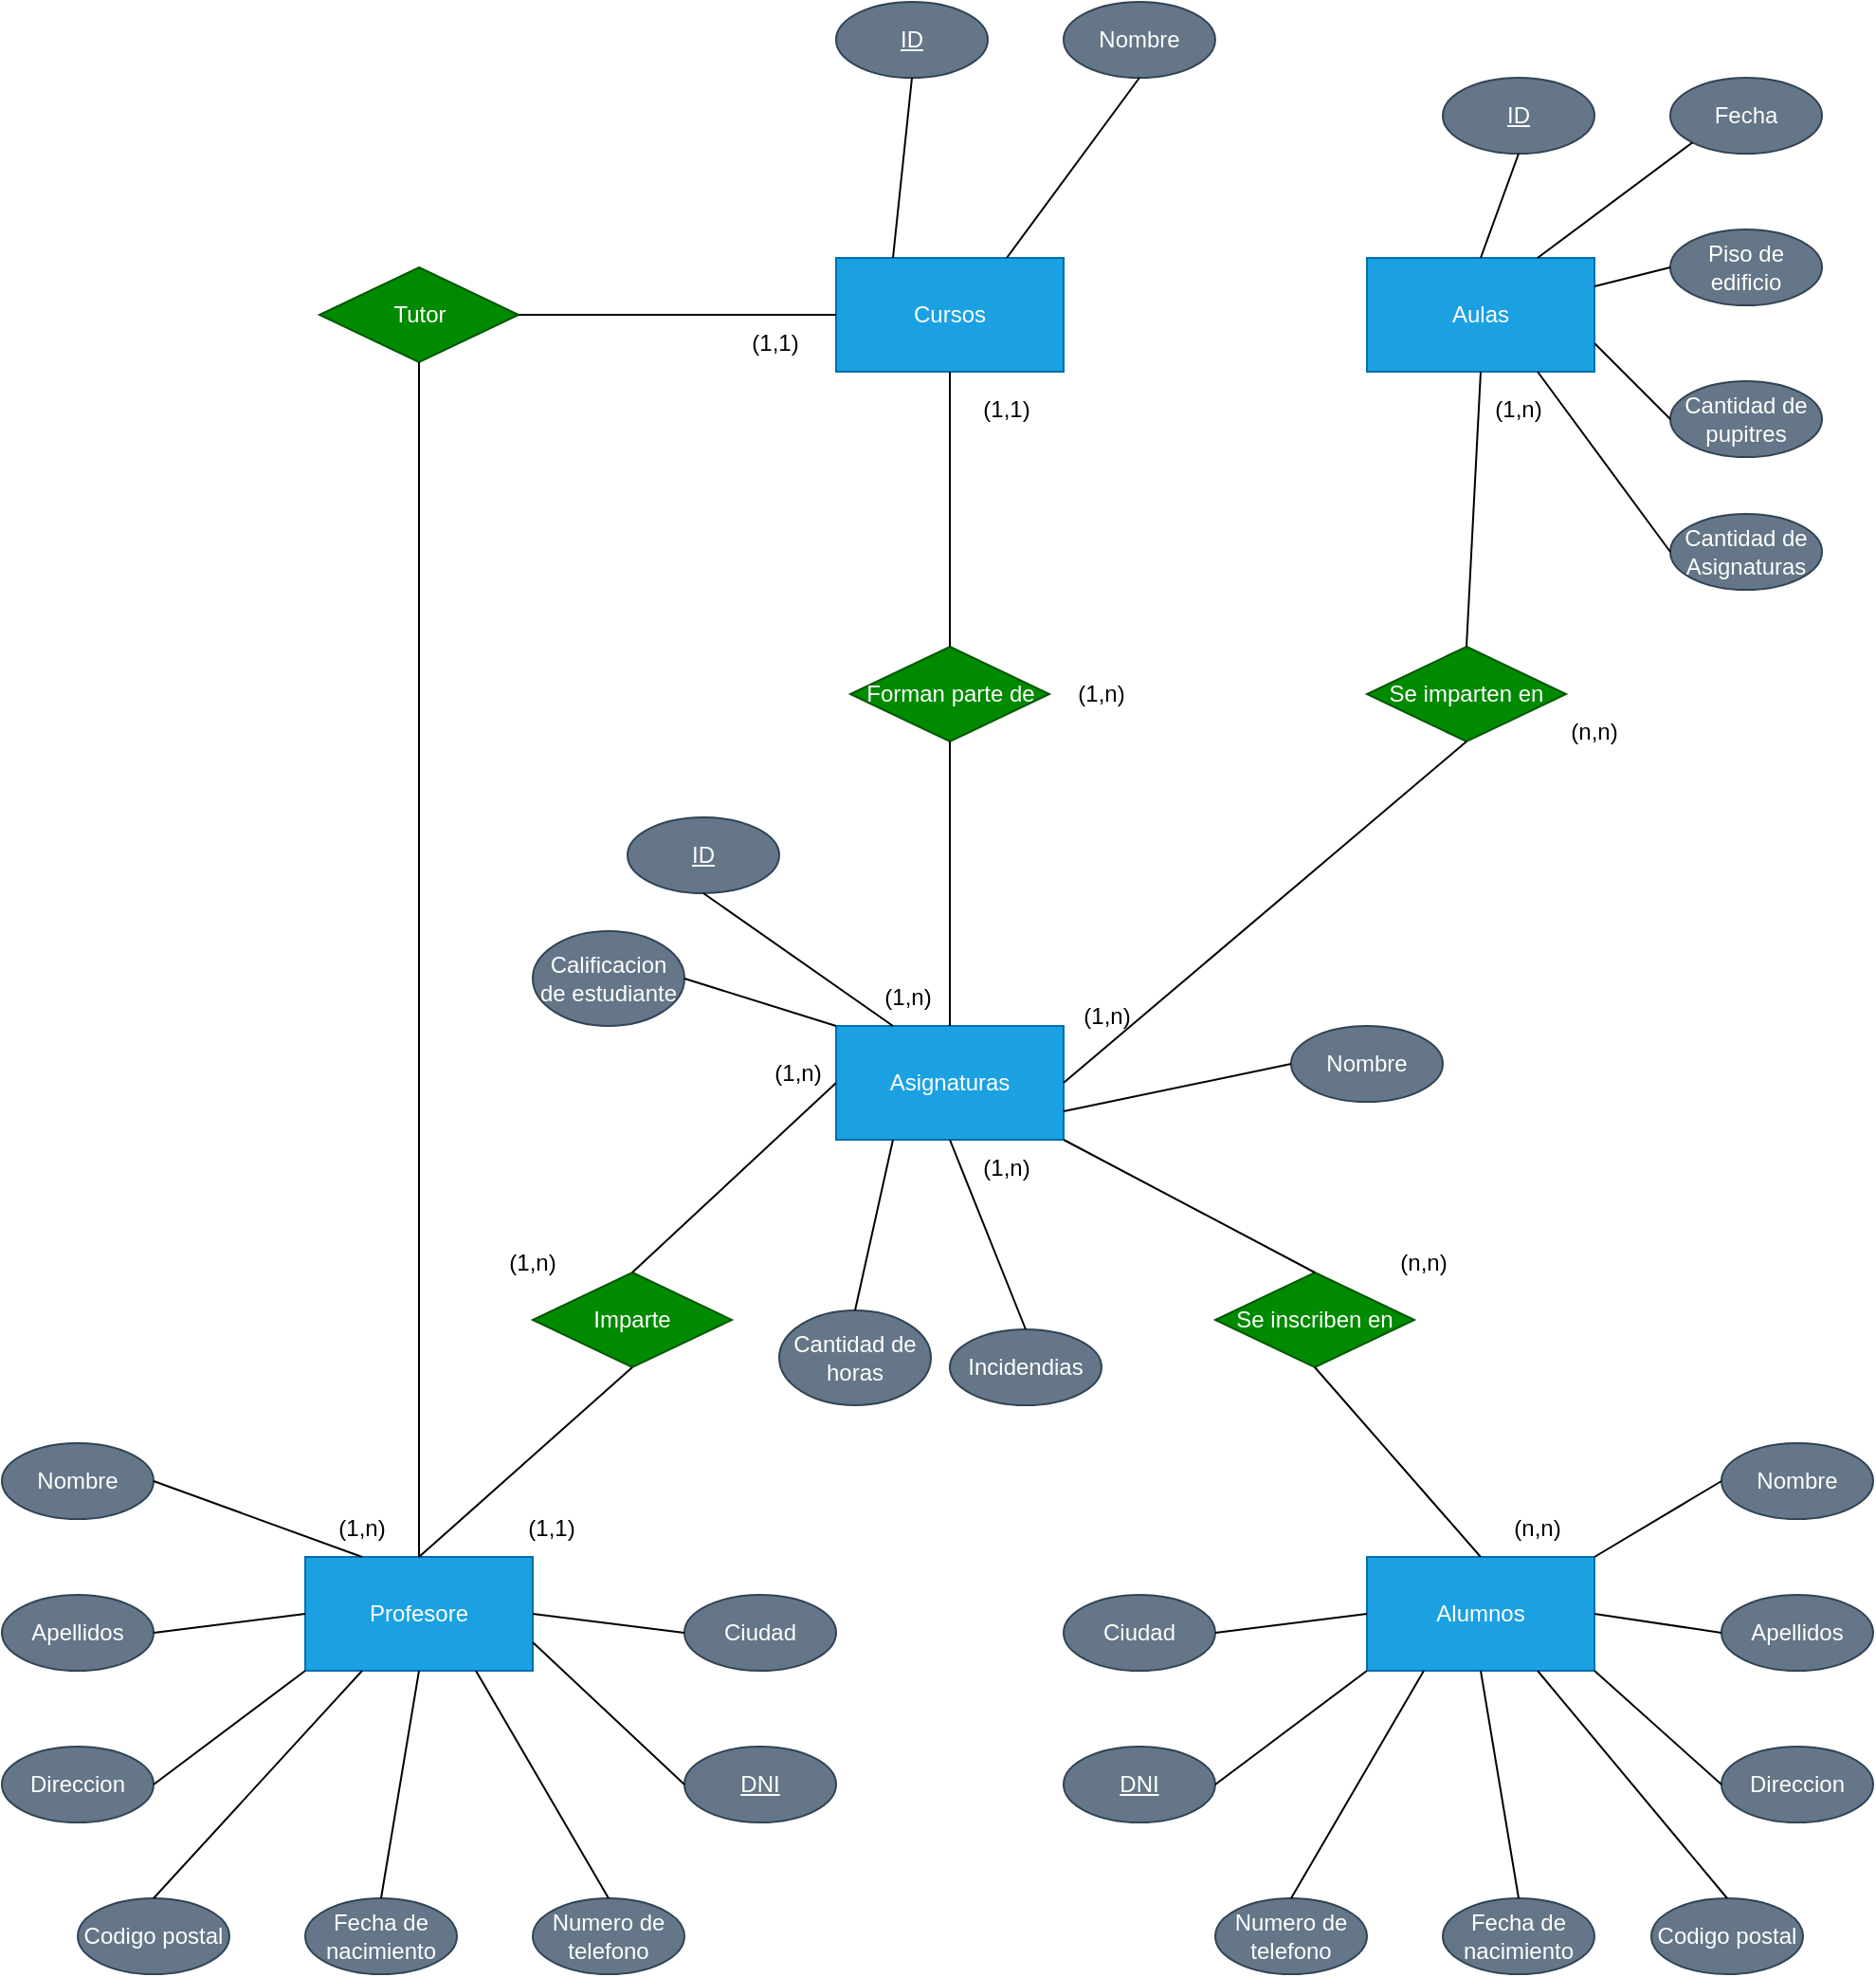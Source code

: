<mxfile version="24.7.17">
  <diagram name="Página-1" id="7uKCbXzOJTRZ5P6tSk4I">
    <mxGraphModel dx="2876" dy="2363" grid="1" gridSize="10" guides="1" tooltips="1" connect="1" arrows="1" fold="1" page="1" pageScale="1" pageWidth="827" pageHeight="1169" math="0" shadow="0">
      <root>
        <mxCell id="0" />
        <mxCell id="1" parent="0" />
        <mxCell id="kzLa3HFvVIvi1zcfvjz1-1" value="Profesore" style="rounded=0;whiteSpace=wrap;html=1;fillColor=#1ba1e2;fontColor=#ffffff;strokeColor=#006EAF;" parent="1" vertex="1">
          <mxGeometry x="80" y="220" width="120" height="60" as="geometry" />
        </mxCell>
        <mxCell id="kzLa3HFvVIvi1zcfvjz1-2" value="Asignaturas" style="rounded=0;whiteSpace=wrap;html=1;fillColor=#1ba1e2;fontColor=#ffffff;strokeColor=#006EAF;" parent="1" vertex="1">
          <mxGeometry x="360" y="-60" width="120" height="60" as="geometry" />
        </mxCell>
        <mxCell id="kzLa3HFvVIvi1zcfvjz1-3" value="Alumnos" style="rounded=0;whiteSpace=wrap;html=1;fillColor=#1ba1e2;fontColor=#ffffff;strokeColor=#006EAF;" parent="1" vertex="1">
          <mxGeometry x="640" y="220" width="120" height="60" as="geometry" />
        </mxCell>
        <mxCell id="kzLa3HFvVIvi1zcfvjz1-4" value="Cursos" style="rounded=0;whiteSpace=wrap;html=1;fillColor=#1ba1e2;fontColor=#ffffff;strokeColor=#006EAF;" parent="1" vertex="1">
          <mxGeometry x="360" y="-465" width="120" height="60" as="geometry" />
        </mxCell>
        <mxCell id="kzLa3HFvVIvi1zcfvjz1-5" value="Aulas" style="rounded=0;whiteSpace=wrap;html=1;fillColor=#1ba1e2;fontColor=#ffffff;strokeColor=#006EAF;" parent="1" vertex="1">
          <mxGeometry x="640" y="-465" width="120" height="60" as="geometry" />
        </mxCell>
        <mxCell id="kzLa3HFvVIvi1zcfvjz1-31" value="Se imparten en" style="rhombus;whiteSpace=wrap;html=1;fillColor=#008a00;fontColor=#ffffff;strokeColor=#005700;" parent="1" vertex="1">
          <mxGeometry x="640" y="-260" width="105" height="50" as="geometry" />
        </mxCell>
        <mxCell id="kzLa3HFvVIvi1zcfvjz1-34" value="Se inscriben en" style="rhombus;whiteSpace=wrap;html=1;fillColor=#008a00;fontColor=#ffffff;strokeColor=#005700;" parent="1" vertex="1">
          <mxGeometry x="560" y="70" width="105" height="50" as="geometry" />
        </mxCell>
        <mxCell id="kzLa3HFvVIvi1zcfvjz1-35" value="Imparte" style="rhombus;whiteSpace=wrap;html=1;fillColor=#008a00;fontColor=#ffffff;strokeColor=#005700;" parent="1" vertex="1">
          <mxGeometry x="200" y="70" width="105" height="50" as="geometry" />
        </mxCell>
        <mxCell id="kzLa3HFvVIvi1zcfvjz1-36" value="Forman parte de" style="rhombus;whiteSpace=wrap;html=1;fillColor=#008a00;fontColor=#ffffff;strokeColor=#005700;" parent="1" vertex="1">
          <mxGeometry x="367.5" y="-260" width="105" height="50" as="geometry" />
        </mxCell>
        <mxCell id="kzLa3HFvVIvi1zcfvjz1-37" value="Tutor" style="rhombus;whiteSpace=wrap;html=1;fillColor=#008a00;fontColor=#ffffff;strokeColor=#005700;" parent="1" vertex="1">
          <mxGeometry x="87.5" y="-460" width="105" height="50" as="geometry" />
        </mxCell>
        <mxCell id="kzLa3HFvVIvi1zcfvjz1-89" value="" style="endArrow=none;html=1;rounded=0;exitX=0.5;exitY=0;exitDx=0;exitDy=0;entryX=0.5;entryY=1;entryDx=0;entryDy=0;" parent="1" source="kzLa3HFvVIvi1zcfvjz1-1" target="kzLa3HFvVIvi1zcfvjz1-35" edge="1">
          <mxGeometry width="50" height="50" relative="1" as="geometry">
            <mxPoint x="300" as="sourcePoint" />
            <mxPoint x="350" y="-50" as="targetPoint" />
          </mxGeometry>
        </mxCell>
        <mxCell id="kzLa3HFvVIvi1zcfvjz1-90" value="" style="endArrow=none;html=1;rounded=0;exitX=0.5;exitY=0;exitDx=0;exitDy=0;entryX=0;entryY=0.5;entryDx=0;entryDy=0;" parent="1" source="kzLa3HFvVIvi1zcfvjz1-35" target="kzLa3HFvVIvi1zcfvjz1-2" edge="1">
          <mxGeometry width="50" height="50" relative="1" as="geometry">
            <mxPoint x="300" as="sourcePoint" />
            <mxPoint x="350" y="-50" as="targetPoint" />
          </mxGeometry>
        </mxCell>
        <mxCell id="kzLa3HFvVIvi1zcfvjz1-91" value="" style="endArrow=none;html=1;rounded=0;exitX=0.5;exitY=0;exitDx=0;exitDy=0;entryX=0.5;entryY=1;entryDx=0;entryDy=0;" parent="1" source="kzLa3HFvVIvi1zcfvjz1-3" target="kzLa3HFvVIvi1zcfvjz1-34" edge="1">
          <mxGeometry width="50" height="50" relative="1" as="geometry">
            <mxPoint x="300" as="sourcePoint" />
            <mxPoint x="350" y="-50" as="targetPoint" />
          </mxGeometry>
        </mxCell>
        <mxCell id="kzLa3HFvVIvi1zcfvjz1-92" value="" style="endArrow=none;html=1;rounded=0;exitX=0.5;exitY=0;exitDx=0;exitDy=0;entryX=1;entryY=1;entryDx=0;entryDy=0;" parent="1" source="kzLa3HFvVIvi1zcfvjz1-34" target="kzLa3HFvVIvi1zcfvjz1-2" edge="1">
          <mxGeometry width="50" height="50" relative="1" as="geometry">
            <mxPoint x="300" as="sourcePoint" />
            <mxPoint x="350" y="-50" as="targetPoint" />
          </mxGeometry>
        </mxCell>
        <mxCell id="kzLa3HFvVIvi1zcfvjz1-93" value="" style="endArrow=none;html=1;rounded=0;exitX=0.5;exitY=0;exitDx=0;exitDy=0;entryX=0.5;entryY=1;entryDx=0;entryDy=0;" parent="1" source="kzLa3HFvVIvi1zcfvjz1-2" target="kzLa3HFvVIvi1zcfvjz1-36" edge="1">
          <mxGeometry width="50" height="50" relative="1" as="geometry">
            <mxPoint x="300" as="sourcePoint" />
            <mxPoint x="420" y="-170" as="targetPoint" />
          </mxGeometry>
        </mxCell>
        <mxCell id="kzLa3HFvVIvi1zcfvjz1-94" value="" style="endArrow=none;html=1;rounded=0;exitX=1;exitY=0.5;exitDx=0;exitDy=0;entryX=0.5;entryY=1;entryDx=0;entryDy=0;" parent="1" source="kzLa3HFvVIvi1zcfvjz1-2" target="kzLa3HFvVIvi1zcfvjz1-31" edge="1">
          <mxGeometry width="50" height="50" relative="1" as="geometry">
            <mxPoint x="300" as="sourcePoint" />
            <mxPoint x="350" y="-50" as="targetPoint" />
          </mxGeometry>
        </mxCell>
        <mxCell id="kzLa3HFvVIvi1zcfvjz1-95" value="" style="endArrow=none;html=1;rounded=0;exitX=0.5;exitY=0;exitDx=0;exitDy=0;entryX=0.5;entryY=1;entryDx=0;entryDy=0;" parent="1" source="kzLa3HFvVIvi1zcfvjz1-31" target="kzLa3HFvVIvi1zcfvjz1-5" edge="1">
          <mxGeometry width="50" height="50" relative="1" as="geometry">
            <mxPoint x="300" as="sourcePoint" />
            <mxPoint x="350" y="-50" as="targetPoint" />
          </mxGeometry>
        </mxCell>
        <mxCell id="kzLa3HFvVIvi1zcfvjz1-96" value="" style="endArrow=none;html=1;rounded=0;exitX=0.5;exitY=0;exitDx=0;exitDy=0;entryX=0.5;entryY=1;entryDx=0;entryDy=0;" parent="1" source="kzLa3HFvVIvi1zcfvjz1-1" target="kzLa3HFvVIvi1zcfvjz1-37" edge="1">
          <mxGeometry width="50" height="50" relative="1" as="geometry">
            <mxPoint x="300" y="-200" as="sourcePoint" />
            <mxPoint x="350" y="-250" as="targetPoint" />
          </mxGeometry>
        </mxCell>
        <mxCell id="kzLa3HFvVIvi1zcfvjz1-98" value="" style="endArrow=none;html=1;rounded=0;exitX=1;exitY=0.5;exitDx=0;exitDy=0;entryX=0;entryY=0.5;entryDx=0;entryDy=0;" parent="1" source="kzLa3HFvVIvi1zcfvjz1-37" target="kzLa3HFvVIvi1zcfvjz1-4" edge="1">
          <mxGeometry width="50" height="50" relative="1" as="geometry">
            <mxPoint x="300" y="-300" as="sourcePoint" />
            <mxPoint x="350" y="-350" as="targetPoint" />
          </mxGeometry>
        </mxCell>
        <mxCell id="kzLa3HFvVIvi1zcfvjz1-99" value="" style="endArrow=none;html=1;rounded=0;exitX=0.5;exitY=0;exitDx=0;exitDy=0;entryX=0.5;entryY=1;entryDx=0;entryDy=0;" parent="1" source="kzLa3HFvVIvi1zcfvjz1-36" target="kzLa3HFvVIvi1zcfvjz1-4" edge="1">
          <mxGeometry width="50" height="50" relative="1" as="geometry">
            <mxPoint x="300" y="-300" as="sourcePoint" />
            <mxPoint x="350" y="-350" as="targetPoint" />
          </mxGeometry>
        </mxCell>
        <mxCell id="kzLa3HFvVIvi1zcfvjz1-100" value="Ciudad" style="ellipse;whiteSpace=wrap;html=1;fillColor=#647687;fontColor=#ffffff;strokeColor=#314354;" parent="1" vertex="1">
          <mxGeometry x="280" y="240" width="80" height="40" as="geometry" />
        </mxCell>
        <mxCell id="kzLa3HFvVIvi1zcfvjz1-101" value="&lt;u&gt;DNI&lt;/u&gt;" style="ellipse;whiteSpace=wrap;html=1;fillColor=#647687;fontColor=#ffffff;strokeColor=#314354;" parent="1" vertex="1">
          <mxGeometry x="280" y="320" width="80" height="40" as="geometry" />
        </mxCell>
        <mxCell id="kzLa3HFvVIvi1zcfvjz1-102" value="Numero de telefono" style="ellipse;whiteSpace=wrap;html=1;fillColor=#647687;fontColor=#ffffff;strokeColor=#314354;" parent="1" vertex="1">
          <mxGeometry x="200" y="400" width="80" height="40" as="geometry" />
        </mxCell>
        <mxCell id="kzLa3HFvVIvi1zcfvjz1-103" value="Fecha de nacimiento" style="ellipse;whiteSpace=wrap;html=1;fillColor=#647687;fontColor=#ffffff;strokeColor=#314354;" parent="1" vertex="1">
          <mxGeometry x="80" y="400" width="80" height="40" as="geometry" />
        </mxCell>
        <mxCell id="kzLa3HFvVIvi1zcfvjz1-104" value="Codigo postal" style="ellipse;whiteSpace=wrap;html=1;fillColor=#647687;fontColor=#ffffff;strokeColor=#314354;" parent="1" vertex="1">
          <mxGeometry x="-40" y="400" width="80" height="40" as="geometry" />
        </mxCell>
        <mxCell id="kzLa3HFvVIvi1zcfvjz1-105" value="Direccion" style="ellipse;whiteSpace=wrap;html=1;fillColor=#647687;fontColor=#ffffff;strokeColor=#314354;" parent="1" vertex="1">
          <mxGeometry x="-80" y="320" width="80" height="40" as="geometry" />
        </mxCell>
        <mxCell id="kzLa3HFvVIvi1zcfvjz1-106" value="Apellidos" style="ellipse;whiteSpace=wrap;html=1;fillColor=#647687;fontColor=#ffffff;strokeColor=#314354;" parent="1" vertex="1">
          <mxGeometry x="-80" y="240" width="80" height="40" as="geometry" />
        </mxCell>
        <mxCell id="kzLa3HFvVIvi1zcfvjz1-107" value="Nombre" style="ellipse;whiteSpace=wrap;html=1;fillColor=#647687;fontColor=#ffffff;strokeColor=#314354;" parent="1" vertex="1">
          <mxGeometry x="-80" y="160" width="80" height="40" as="geometry" />
        </mxCell>
        <mxCell id="kzLa3HFvVIvi1zcfvjz1-108" value="Ciudad" style="ellipse;whiteSpace=wrap;html=1;fillColor=#647687;fontColor=#ffffff;strokeColor=#314354;" parent="1" vertex="1">
          <mxGeometry x="480" y="240" width="80" height="40" as="geometry" />
        </mxCell>
        <mxCell id="kzLa3HFvVIvi1zcfvjz1-109" value="&lt;u&gt;DNI&lt;/u&gt;" style="ellipse;whiteSpace=wrap;html=1;fillColor=#647687;fontColor=#ffffff;strokeColor=#314354;" parent="1" vertex="1">
          <mxGeometry x="480" y="320" width="80" height="40" as="geometry" />
        </mxCell>
        <mxCell id="kzLa3HFvVIvi1zcfvjz1-110" value="Numero de telefono" style="ellipse;whiteSpace=wrap;html=1;fillColor=#647687;fontColor=#ffffff;strokeColor=#314354;" parent="1" vertex="1">
          <mxGeometry x="560" y="400" width="80" height="40" as="geometry" />
        </mxCell>
        <mxCell id="kzLa3HFvVIvi1zcfvjz1-111" value="Fecha de nacimiento" style="ellipse;whiteSpace=wrap;html=1;fillColor=#647687;fontColor=#ffffff;strokeColor=#314354;" parent="1" vertex="1">
          <mxGeometry x="680" y="400" width="80" height="40" as="geometry" />
        </mxCell>
        <mxCell id="kzLa3HFvVIvi1zcfvjz1-112" value="Codigo postal" style="ellipse;whiteSpace=wrap;html=1;fillColor=#647687;fontColor=#ffffff;strokeColor=#314354;" parent="1" vertex="1">
          <mxGeometry x="790" y="400" width="80" height="40" as="geometry" />
        </mxCell>
        <mxCell id="kzLa3HFvVIvi1zcfvjz1-113" value="Direccion" style="ellipse;whiteSpace=wrap;html=1;fillColor=#647687;fontColor=#ffffff;strokeColor=#314354;" parent="1" vertex="1">
          <mxGeometry x="827" y="320" width="80" height="40" as="geometry" />
        </mxCell>
        <mxCell id="kzLa3HFvVIvi1zcfvjz1-114" value="Apellidos" style="ellipse;whiteSpace=wrap;html=1;fillColor=#647687;fontColor=#ffffff;strokeColor=#314354;" parent="1" vertex="1">
          <mxGeometry x="827" y="240" width="80" height="40" as="geometry" />
        </mxCell>
        <mxCell id="kzLa3HFvVIvi1zcfvjz1-115" value="Nombre" style="ellipse;whiteSpace=wrap;html=1;fillColor=#647687;fontColor=#ffffff;strokeColor=#314354;" parent="1" vertex="1">
          <mxGeometry x="827" y="160" width="80" height="40" as="geometry" />
        </mxCell>
        <mxCell id="kzLa3HFvVIvi1zcfvjz1-116" value="Calificacion de estudiante" style="ellipse;whiteSpace=wrap;html=1;fillColor=#647687;fontColor=#ffffff;strokeColor=#314354;" parent="1" vertex="1">
          <mxGeometry x="200" y="-110" width="80" height="50" as="geometry" />
        </mxCell>
        <mxCell id="kzLa3HFvVIvi1zcfvjz1-117" value="Cantidad de horas" style="ellipse;whiteSpace=wrap;html=1;fillColor=#647687;fontColor=#ffffff;strokeColor=#314354;" parent="1" vertex="1">
          <mxGeometry x="330" y="90" width="80" height="50" as="geometry" />
        </mxCell>
        <mxCell id="kzLa3HFvVIvi1zcfvjz1-118" value="" style="endArrow=none;html=1;rounded=0;exitX=1;exitY=0.5;exitDx=0;exitDy=0;entryX=0.25;entryY=0;entryDx=0;entryDy=0;" parent="1" source="kzLa3HFvVIvi1zcfvjz1-107" target="kzLa3HFvVIvi1zcfvjz1-1" edge="1">
          <mxGeometry width="50" height="50" relative="1" as="geometry">
            <mxPoint x="400" y="300" as="sourcePoint" />
            <mxPoint x="450" y="250" as="targetPoint" />
          </mxGeometry>
        </mxCell>
        <mxCell id="kzLa3HFvVIvi1zcfvjz1-119" value="" style="endArrow=none;html=1;rounded=0;exitX=1;exitY=0.5;exitDx=0;exitDy=0;entryX=0;entryY=0.5;entryDx=0;entryDy=0;" parent="1" source="kzLa3HFvVIvi1zcfvjz1-106" target="kzLa3HFvVIvi1zcfvjz1-1" edge="1">
          <mxGeometry width="50" height="50" relative="1" as="geometry">
            <mxPoint x="400" y="300" as="sourcePoint" />
            <mxPoint x="450" y="250" as="targetPoint" />
          </mxGeometry>
        </mxCell>
        <mxCell id="kzLa3HFvVIvi1zcfvjz1-120" value="" style="endArrow=none;html=1;rounded=0;exitX=1;exitY=0.5;exitDx=0;exitDy=0;entryX=0;entryY=1;entryDx=0;entryDy=0;" parent="1" source="kzLa3HFvVIvi1zcfvjz1-105" target="kzLa3HFvVIvi1zcfvjz1-1" edge="1">
          <mxGeometry width="50" height="50" relative="1" as="geometry">
            <mxPoint x="400" y="300" as="sourcePoint" />
            <mxPoint x="450" y="250" as="targetPoint" />
          </mxGeometry>
        </mxCell>
        <mxCell id="kzLa3HFvVIvi1zcfvjz1-121" value="" style="endArrow=none;html=1;rounded=0;exitX=0.5;exitY=0;exitDx=0;exitDy=0;entryX=0.25;entryY=1;entryDx=0;entryDy=0;" parent="1" source="kzLa3HFvVIvi1zcfvjz1-104" target="kzLa3HFvVIvi1zcfvjz1-1" edge="1">
          <mxGeometry width="50" height="50" relative="1" as="geometry">
            <mxPoint x="400" y="300" as="sourcePoint" />
            <mxPoint x="450" y="250" as="targetPoint" />
          </mxGeometry>
        </mxCell>
        <mxCell id="kzLa3HFvVIvi1zcfvjz1-122" value="" style="endArrow=none;html=1;rounded=0;exitX=0.5;exitY=0;exitDx=0;exitDy=0;entryX=0.5;entryY=1;entryDx=0;entryDy=0;" parent="1" source="kzLa3HFvVIvi1zcfvjz1-103" target="kzLa3HFvVIvi1zcfvjz1-1" edge="1">
          <mxGeometry width="50" height="50" relative="1" as="geometry">
            <mxPoint x="400" y="300" as="sourcePoint" />
            <mxPoint x="450" y="250" as="targetPoint" />
          </mxGeometry>
        </mxCell>
        <mxCell id="kzLa3HFvVIvi1zcfvjz1-123" value="" style="endArrow=none;html=1;rounded=0;exitX=0.5;exitY=0;exitDx=0;exitDy=0;entryX=0.75;entryY=1;entryDx=0;entryDy=0;" parent="1" source="kzLa3HFvVIvi1zcfvjz1-102" target="kzLa3HFvVIvi1zcfvjz1-1" edge="1">
          <mxGeometry width="50" height="50" relative="1" as="geometry">
            <mxPoint x="400" y="300" as="sourcePoint" />
            <mxPoint x="450" y="250" as="targetPoint" />
          </mxGeometry>
        </mxCell>
        <mxCell id="kzLa3HFvVIvi1zcfvjz1-125" value="" style="endArrow=none;html=1;rounded=0;exitX=0;exitY=0.5;exitDx=0;exitDy=0;entryX=1;entryY=0.75;entryDx=0;entryDy=0;" parent="1" source="kzLa3HFvVIvi1zcfvjz1-101" target="kzLa3HFvVIvi1zcfvjz1-1" edge="1">
          <mxGeometry width="50" height="50" relative="1" as="geometry">
            <mxPoint x="400" y="300" as="sourcePoint" />
            <mxPoint x="450" y="250" as="targetPoint" />
          </mxGeometry>
        </mxCell>
        <mxCell id="kzLa3HFvVIvi1zcfvjz1-126" value="" style="endArrow=none;html=1;rounded=0;exitX=0;exitY=0.5;exitDx=0;exitDy=0;entryX=1;entryY=0.5;entryDx=0;entryDy=0;" parent="1" source="kzLa3HFvVIvi1zcfvjz1-100" target="kzLa3HFvVIvi1zcfvjz1-1" edge="1">
          <mxGeometry width="50" height="50" relative="1" as="geometry">
            <mxPoint x="400" y="300" as="sourcePoint" />
            <mxPoint x="450" y="250" as="targetPoint" />
          </mxGeometry>
        </mxCell>
        <mxCell id="kzLa3HFvVIvi1zcfvjz1-127" value="" style="endArrow=none;html=1;rounded=0;exitX=0;exitY=0.5;exitDx=0;exitDy=0;entryX=1;entryY=0.5;entryDx=0;entryDy=0;" parent="1" source="kzLa3HFvVIvi1zcfvjz1-3" target="kzLa3HFvVIvi1zcfvjz1-108" edge="1">
          <mxGeometry width="50" height="50" relative="1" as="geometry">
            <mxPoint x="400" y="300" as="sourcePoint" />
            <mxPoint x="450" y="250" as="targetPoint" />
          </mxGeometry>
        </mxCell>
        <mxCell id="kzLa3HFvVIvi1zcfvjz1-128" value="" style="endArrow=none;html=1;rounded=0;exitX=1;exitY=0.5;exitDx=0;exitDy=0;entryX=0;entryY=1;entryDx=0;entryDy=0;" parent="1" source="kzLa3HFvVIvi1zcfvjz1-109" target="kzLa3HFvVIvi1zcfvjz1-3" edge="1">
          <mxGeometry width="50" height="50" relative="1" as="geometry">
            <mxPoint x="400" y="300" as="sourcePoint" />
            <mxPoint x="450" y="250" as="targetPoint" />
          </mxGeometry>
        </mxCell>
        <mxCell id="kzLa3HFvVIvi1zcfvjz1-129" value="" style="endArrow=none;html=1;rounded=0;exitX=0.5;exitY=0;exitDx=0;exitDy=0;entryX=0.25;entryY=1;entryDx=0;entryDy=0;" parent="1" source="kzLa3HFvVIvi1zcfvjz1-110" target="kzLa3HFvVIvi1zcfvjz1-3" edge="1">
          <mxGeometry width="50" height="50" relative="1" as="geometry">
            <mxPoint x="400" y="300" as="sourcePoint" />
            <mxPoint x="450" y="250" as="targetPoint" />
          </mxGeometry>
        </mxCell>
        <mxCell id="kzLa3HFvVIvi1zcfvjz1-130" value="" style="endArrow=none;html=1;rounded=0;exitX=0.5;exitY=0;exitDx=0;exitDy=0;entryX=0.5;entryY=1;entryDx=0;entryDy=0;" parent="1" source="kzLa3HFvVIvi1zcfvjz1-111" target="kzLa3HFvVIvi1zcfvjz1-3" edge="1">
          <mxGeometry width="50" height="50" relative="1" as="geometry">
            <mxPoint x="400" y="300" as="sourcePoint" />
            <mxPoint x="450" y="250" as="targetPoint" />
          </mxGeometry>
        </mxCell>
        <mxCell id="kzLa3HFvVIvi1zcfvjz1-131" value="" style="endArrow=none;html=1;rounded=0;exitX=0.5;exitY=0;exitDx=0;exitDy=0;entryX=0.75;entryY=1;entryDx=0;entryDy=0;" parent="1" source="kzLa3HFvVIvi1zcfvjz1-112" target="kzLa3HFvVIvi1zcfvjz1-3" edge="1">
          <mxGeometry width="50" height="50" relative="1" as="geometry">
            <mxPoint x="400" y="300" as="sourcePoint" />
            <mxPoint x="450" y="250" as="targetPoint" />
          </mxGeometry>
        </mxCell>
        <mxCell id="kzLa3HFvVIvi1zcfvjz1-132" value="" style="endArrow=none;html=1;rounded=0;exitX=0;exitY=0.5;exitDx=0;exitDy=0;entryX=1;entryY=1;entryDx=0;entryDy=0;" parent="1" source="kzLa3HFvVIvi1zcfvjz1-113" target="kzLa3HFvVIvi1zcfvjz1-3" edge="1">
          <mxGeometry width="50" height="50" relative="1" as="geometry">
            <mxPoint x="400" y="300" as="sourcePoint" />
            <mxPoint x="450" y="250" as="targetPoint" />
          </mxGeometry>
        </mxCell>
        <mxCell id="kzLa3HFvVIvi1zcfvjz1-133" value="" style="endArrow=none;html=1;rounded=0;exitX=0;exitY=0.5;exitDx=0;exitDy=0;entryX=1;entryY=0.5;entryDx=0;entryDy=0;" parent="1" source="kzLa3HFvVIvi1zcfvjz1-114" target="kzLa3HFvVIvi1zcfvjz1-3" edge="1">
          <mxGeometry width="50" height="50" relative="1" as="geometry">
            <mxPoint x="400" y="300" as="sourcePoint" />
            <mxPoint x="450" y="250" as="targetPoint" />
          </mxGeometry>
        </mxCell>
        <mxCell id="kzLa3HFvVIvi1zcfvjz1-134" value="" style="endArrow=none;html=1;rounded=0;exitX=0;exitY=0.5;exitDx=0;exitDy=0;entryX=1;entryY=0;entryDx=0;entryDy=0;" parent="1" source="kzLa3HFvVIvi1zcfvjz1-115" target="kzLa3HFvVIvi1zcfvjz1-3" edge="1">
          <mxGeometry width="50" height="50" relative="1" as="geometry">
            <mxPoint x="400" y="300" as="sourcePoint" />
            <mxPoint x="450" y="250" as="targetPoint" />
          </mxGeometry>
        </mxCell>
        <mxCell id="kzLa3HFvVIvi1zcfvjz1-135" value="" style="endArrow=none;html=1;rounded=0;exitX=0.5;exitY=0;exitDx=0;exitDy=0;entryX=0.25;entryY=1;entryDx=0;entryDy=0;" parent="1" source="kzLa3HFvVIvi1zcfvjz1-117" target="kzLa3HFvVIvi1zcfvjz1-2" edge="1">
          <mxGeometry width="50" height="50" relative="1" as="geometry">
            <mxPoint x="400" y="300" as="sourcePoint" />
            <mxPoint x="450" y="250" as="targetPoint" />
          </mxGeometry>
        </mxCell>
        <mxCell id="kzLa3HFvVIvi1zcfvjz1-136" value="" style="endArrow=none;html=1;rounded=0;exitX=1;exitY=0.5;exitDx=0;exitDy=0;entryX=0;entryY=0;entryDx=0;entryDy=0;" parent="1" source="kzLa3HFvVIvi1zcfvjz1-116" target="kzLa3HFvVIvi1zcfvjz1-2" edge="1">
          <mxGeometry width="50" height="50" relative="1" as="geometry">
            <mxPoint x="400" y="300" as="sourcePoint" />
            <mxPoint x="360" y="-90" as="targetPoint" />
          </mxGeometry>
        </mxCell>
        <mxCell id="kzLa3HFvVIvi1zcfvjz1-137" value="&lt;u&gt;ID&lt;/u&gt;" style="ellipse;whiteSpace=wrap;html=1;fillColor=#647687;fontColor=#ffffff;strokeColor=#314354;" parent="1" vertex="1">
          <mxGeometry x="250" y="-170" width="80" height="40" as="geometry" />
        </mxCell>
        <mxCell id="kzLa3HFvVIvi1zcfvjz1-138" value="Nombre" style="ellipse;whiteSpace=wrap;html=1;fillColor=#647687;fontColor=#ffffff;strokeColor=#314354;" parent="1" vertex="1">
          <mxGeometry x="600" y="-60" width="80" height="40" as="geometry" />
        </mxCell>
        <mxCell id="kzLa3HFvVIvi1zcfvjz1-139" value="" style="endArrow=none;html=1;rounded=0;exitX=0.5;exitY=1;exitDx=0;exitDy=0;entryX=0.25;entryY=0;entryDx=0;entryDy=0;" parent="1" source="kzLa3HFvVIvi1zcfvjz1-137" target="kzLa3HFvVIvi1zcfvjz1-2" edge="1">
          <mxGeometry width="50" height="50" relative="1" as="geometry">
            <mxPoint x="400" as="sourcePoint" />
            <mxPoint x="450" y="-50" as="targetPoint" />
          </mxGeometry>
        </mxCell>
        <mxCell id="kzLa3HFvVIvi1zcfvjz1-140" value="" style="endArrow=none;html=1;rounded=0;exitX=0;exitY=0.5;exitDx=0;exitDy=0;entryX=1;entryY=0.75;entryDx=0;entryDy=0;" parent="1" source="kzLa3HFvVIvi1zcfvjz1-138" target="kzLa3HFvVIvi1zcfvjz1-2" edge="1">
          <mxGeometry width="50" height="50" relative="1" as="geometry">
            <mxPoint x="400" as="sourcePoint" />
            <mxPoint x="450" y="-50" as="targetPoint" />
          </mxGeometry>
        </mxCell>
        <mxCell id="kzLa3HFvVIvi1zcfvjz1-142" value="Incidendias" style="ellipse;whiteSpace=wrap;html=1;fillColor=#647687;fontColor=#ffffff;strokeColor=#314354;" parent="1" vertex="1">
          <mxGeometry x="420" y="100" width="80" height="40" as="geometry" />
        </mxCell>
        <mxCell id="kzLa3HFvVIvi1zcfvjz1-143" value="" style="endArrow=none;html=1;rounded=0;exitX=0.5;exitY=1;exitDx=0;exitDy=0;entryX=0.5;entryY=0;entryDx=0;entryDy=0;" parent="1" source="kzLa3HFvVIvi1zcfvjz1-2" target="kzLa3HFvVIvi1zcfvjz1-142" edge="1">
          <mxGeometry width="50" height="50" relative="1" as="geometry">
            <mxPoint x="400" as="sourcePoint" />
            <mxPoint x="450" y="-50" as="targetPoint" />
          </mxGeometry>
        </mxCell>
        <mxCell id="kzLa3HFvVIvi1zcfvjz1-144" value="&lt;u&gt;ID&lt;/u&gt;" style="ellipse;whiteSpace=wrap;html=1;fillColor=#647687;fontColor=#ffffff;strokeColor=#314354;" parent="1" vertex="1">
          <mxGeometry x="360" y="-600" width="80" height="40" as="geometry" />
        </mxCell>
        <mxCell id="kzLa3HFvVIvi1zcfvjz1-145" value="Nombre" style="ellipse;whiteSpace=wrap;html=1;fillColor=#647687;fontColor=#ffffff;strokeColor=#314354;" parent="1" vertex="1">
          <mxGeometry x="480" y="-600" width="80" height="40" as="geometry" />
        </mxCell>
        <mxCell id="kzLa3HFvVIvi1zcfvjz1-146" value="" style="endArrow=none;html=1;rounded=0;exitX=0.25;exitY=0;exitDx=0;exitDy=0;entryX=0.5;entryY=1;entryDx=0;entryDy=0;" parent="1" source="kzLa3HFvVIvi1zcfvjz1-4" target="kzLa3HFvVIvi1zcfvjz1-144" edge="1">
          <mxGeometry width="50" height="50" relative="1" as="geometry">
            <mxPoint x="420" y="-270" as="sourcePoint" />
            <mxPoint x="470" y="-320" as="targetPoint" />
          </mxGeometry>
        </mxCell>
        <mxCell id="kzLa3HFvVIvi1zcfvjz1-147" value="" style="endArrow=none;html=1;rounded=0;exitX=0.75;exitY=0;exitDx=0;exitDy=0;entryX=0.5;entryY=1;entryDx=0;entryDy=0;" parent="1" source="kzLa3HFvVIvi1zcfvjz1-4" target="kzLa3HFvVIvi1zcfvjz1-145" edge="1">
          <mxGeometry width="50" height="50" relative="1" as="geometry">
            <mxPoint x="420" y="-270" as="sourcePoint" />
            <mxPoint x="470" y="-320" as="targetPoint" />
          </mxGeometry>
        </mxCell>
        <mxCell id="kzLa3HFvVIvi1zcfvjz1-148" value="&lt;u&gt;ID&lt;/u&gt;" style="ellipse;whiteSpace=wrap;html=1;fillColor=#647687;fontColor=#ffffff;strokeColor=#314354;" parent="1" vertex="1">
          <mxGeometry x="680" y="-560" width="80" height="40" as="geometry" />
        </mxCell>
        <mxCell id="kzLa3HFvVIvi1zcfvjz1-149" value="Piso de edificio" style="ellipse;whiteSpace=wrap;html=1;fillColor=#647687;fontColor=#ffffff;strokeColor=#314354;" parent="1" vertex="1">
          <mxGeometry x="800" y="-480" width="80" height="40" as="geometry" />
        </mxCell>
        <mxCell id="kzLa3HFvVIvi1zcfvjz1-150" value="Cantidad de pupitres" style="ellipse;whiteSpace=wrap;html=1;fillColor=#647687;fontColor=#ffffff;strokeColor=#314354;" parent="1" vertex="1">
          <mxGeometry x="800" y="-400" width="80" height="40" as="geometry" />
        </mxCell>
        <mxCell id="kzLa3HFvVIvi1zcfvjz1-151" value="" style="endArrow=none;html=1;rounded=0;exitX=0;exitY=0.5;exitDx=0;exitDy=0;entryX=1;entryY=0.75;entryDx=0;entryDy=0;" parent="1" source="kzLa3HFvVIvi1zcfvjz1-150" target="kzLa3HFvVIvi1zcfvjz1-5" edge="1">
          <mxGeometry width="50" height="50" relative="1" as="geometry">
            <mxPoint x="420" y="-240" as="sourcePoint" />
            <mxPoint x="470" y="-290" as="targetPoint" />
          </mxGeometry>
        </mxCell>
        <mxCell id="kzLa3HFvVIvi1zcfvjz1-152" value="" style="endArrow=none;html=1;rounded=0;exitX=0;exitY=0.5;exitDx=0;exitDy=0;entryX=1;entryY=0.25;entryDx=0;entryDy=0;" parent="1" source="kzLa3HFvVIvi1zcfvjz1-149" target="kzLa3HFvVIvi1zcfvjz1-5" edge="1">
          <mxGeometry width="50" height="50" relative="1" as="geometry">
            <mxPoint x="420" y="-240" as="sourcePoint" />
            <mxPoint x="470" y="-290" as="targetPoint" />
          </mxGeometry>
        </mxCell>
        <mxCell id="kzLa3HFvVIvi1zcfvjz1-153" value="" style="endArrow=none;html=1;rounded=0;exitX=0.5;exitY=0;exitDx=0;exitDy=0;entryX=0.5;entryY=1;entryDx=0;entryDy=0;" parent="1" source="kzLa3HFvVIvi1zcfvjz1-5" target="kzLa3HFvVIvi1zcfvjz1-148" edge="1">
          <mxGeometry width="50" height="50" relative="1" as="geometry">
            <mxPoint x="420" y="-240" as="sourcePoint" />
            <mxPoint x="470" y="-290" as="targetPoint" />
          </mxGeometry>
        </mxCell>
        <mxCell id="kzLa3HFvVIvi1zcfvjz1-154" value="Fecha" style="ellipse;whiteSpace=wrap;html=1;fillColor=#647687;fontColor=#ffffff;strokeColor=#314354;" parent="1" vertex="1">
          <mxGeometry x="800" y="-560" width="80" height="40" as="geometry" />
        </mxCell>
        <mxCell id="kzLa3HFvVIvi1zcfvjz1-155" value="Cantidad de Asignaturas" style="ellipse;whiteSpace=wrap;html=1;fillColor=#647687;fontColor=#ffffff;strokeColor=#314354;" parent="1" vertex="1">
          <mxGeometry x="800" y="-330" width="80" height="40" as="geometry" />
        </mxCell>
        <mxCell id="kzLa3HFvVIvi1zcfvjz1-156" value="" style="endArrow=none;html=1;rounded=0;exitX=0;exitY=0.5;exitDx=0;exitDy=0;entryX=0.75;entryY=1;entryDx=0;entryDy=0;" parent="1" source="kzLa3HFvVIvi1zcfvjz1-155" target="kzLa3HFvVIvi1zcfvjz1-5" edge="1">
          <mxGeometry width="50" height="50" relative="1" as="geometry">
            <mxPoint x="420" y="-220" as="sourcePoint" />
            <mxPoint x="470" y="-270" as="targetPoint" />
          </mxGeometry>
        </mxCell>
        <mxCell id="kzLa3HFvVIvi1zcfvjz1-157" value="" style="endArrow=none;html=1;rounded=0;exitX=0;exitY=1;exitDx=0;exitDy=0;entryX=0.75;entryY=0;entryDx=0;entryDy=0;" parent="1" source="kzLa3HFvVIvi1zcfvjz1-154" target="kzLa3HFvVIvi1zcfvjz1-5" edge="1">
          <mxGeometry width="50" height="50" relative="1" as="geometry">
            <mxPoint x="420" y="-220" as="sourcePoint" />
            <mxPoint x="470" y="-270" as="targetPoint" />
          </mxGeometry>
        </mxCell>
        <mxCell id="20erTkfE9YsTiPH3GetK-1" value="(1,n)" style="text;html=1;align=center;verticalAlign=middle;whiteSpace=wrap;rounded=0;" parent="1" vertex="1">
          <mxGeometry x="80" y="190" width="60" height="30" as="geometry" />
        </mxCell>
        <mxCell id="20erTkfE9YsTiPH3GetK-2" value="(1,1)" style="text;html=1;align=center;verticalAlign=middle;whiteSpace=wrap;rounded=0;" parent="1" vertex="1">
          <mxGeometry x="297.5" y="-435" width="60" height="30" as="geometry" />
        </mxCell>
        <mxCell id="20erTkfE9YsTiPH3GetK-3" value="(1,1)" style="text;html=1;align=center;verticalAlign=middle;whiteSpace=wrap;rounded=0;" parent="1" vertex="1">
          <mxGeometry x="180" y="190" width="60" height="30" as="geometry" />
        </mxCell>
        <mxCell id="20erTkfE9YsTiPH3GetK-4" value="(1,n)" style="text;html=1;align=center;verticalAlign=middle;whiteSpace=wrap;rounded=0;" parent="1" vertex="1">
          <mxGeometry x="310" y="-50" width="60" height="30" as="geometry" />
        </mxCell>
        <mxCell id="20erTkfE9YsTiPH3GetK-5" value="(1,n)" style="text;html=1;align=center;verticalAlign=middle;whiteSpace=wrap;rounded=0;" parent="1" vertex="1">
          <mxGeometry x="170" y="50" width="60" height="30" as="geometry" />
        </mxCell>
        <mxCell id="20erTkfE9YsTiPH3GetK-6" value="(n,n)" style="text;html=1;align=center;verticalAlign=middle;whiteSpace=wrap;rounded=0;" parent="1" vertex="1">
          <mxGeometry x="640" y="50" width="60" height="30" as="geometry" />
        </mxCell>
        <mxCell id="20erTkfE9YsTiPH3GetK-7" value="(n,n)" style="text;html=1;align=center;verticalAlign=middle;whiteSpace=wrap;rounded=0;" parent="1" vertex="1">
          <mxGeometry x="700" y="190" width="60" height="30" as="geometry" />
        </mxCell>
        <mxCell id="20erTkfE9YsTiPH3GetK-8" value="(1,n)" style="text;html=1;align=center;verticalAlign=middle;whiteSpace=wrap;rounded=0;" parent="1" vertex="1">
          <mxGeometry x="420" width="60" height="30" as="geometry" />
        </mxCell>
        <mxCell id="20erTkfE9YsTiPH3GetK-9" value="(n,n)" style="text;html=1;align=center;verticalAlign=middle;whiteSpace=wrap;rounded=0;" parent="1" vertex="1">
          <mxGeometry x="730" y="-230" width="60" height="30" as="geometry" />
        </mxCell>
        <mxCell id="20erTkfE9YsTiPH3GetK-11" value="(1,n)" style="text;html=1;align=center;verticalAlign=middle;whiteSpace=wrap;rounded=0;" parent="1" vertex="1">
          <mxGeometry x="472.5" y="-80" width="60" height="30" as="geometry" />
        </mxCell>
        <mxCell id="20erTkfE9YsTiPH3GetK-12" value="(1,n)" style="text;html=1;align=center;verticalAlign=middle;whiteSpace=wrap;rounded=0;" parent="1" vertex="1">
          <mxGeometry x="690" y="-400" width="60" height="30" as="geometry" />
        </mxCell>
        <mxCell id="20erTkfE9YsTiPH3GetK-14" value="(1,1)" style="text;html=1;align=center;verticalAlign=middle;whiteSpace=wrap;rounded=0;" parent="1" vertex="1">
          <mxGeometry x="420" y="-400" width="60" height="30" as="geometry" />
        </mxCell>
        <mxCell id="20erTkfE9YsTiPH3GetK-16" value="(1,n)" style="text;html=1;align=center;verticalAlign=middle;whiteSpace=wrap;rounded=0;" parent="1" vertex="1">
          <mxGeometry x="367.5" y="-90" width="60" height="30" as="geometry" />
        </mxCell>
        <mxCell id="20erTkfE9YsTiPH3GetK-17" value="(1,n)" style="text;html=1;align=center;verticalAlign=middle;whiteSpace=wrap;rounded=0;" parent="1" vertex="1">
          <mxGeometry x="470" y="-250" width="60" height="30" as="geometry" />
        </mxCell>
      </root>
    </mxGraphModel>
  </diagram>
</mxfile>
